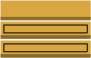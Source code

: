 <?xml version="1.0" encoding="UTF-8"?>
<dia:diagram xmlns:dia="http://www.lysator.liu.se/~alla/dia/">
  <dia:layer name="Fondo" visible="true" active="true">
    <dia:object type="Standard - Box" version="0" id="O0">
      <dia:attribute name="obj_pos">
        <dia:point val="0.271,1.096"/>
      </dia:attribute>
      <dia:attribute name="obj_bb">
        <dia:rectangle val="0.271,1.096;4.729,1.913"/>
      </dia:attribute>
      <dia:attribute name="elem_corner">
        <dia:point val="0.271,1.096"/>
      </dia:attribute>
      <dia:attribute name="elem_width">
        <dia:real val="4.457"/>
      </dia:attribute>
      <dia:attribute name="elem_height">
        <dia:real val="0.817"/>
      </dia:attribute>
      <dia:attribute name="border_width">
        <dia:real val="0"/>
      </dia:attribute>
      <dia:attribute name="border_color">
        <dia:color val="#d9a741"/>
      </dia:attribute>
      <dia:attribute name="inner_color">
        <dia:color val="#d9a741"/>
      </dia:attribute>
      <dia:attribute name="show_background">
        <dia:boolean val="true"/>
      </dia:attribute>
    </dia:object>
    <dia:object type="Standard - Box" version="0" id="O1">
      <dia:attribute name="obj_pos">
        <dia:point val="0.271,1.913"/>
      </dia:attribute>
      <dia:attribute name="obj_bb">
        <dia:rectangle val="0.271,1.913;4.729,2.038"/>
      </dia:attribute>
      <dia:attribute name="elem_corner">
        <dia:point val="0.271,1.913"/>
      </dia:attribute>
      <dia:attribute name="elem_width">
        <dia:real val="4.457"/>
      </dia:attribute>
      <dia:attribute name="elem_height">
        <dia:real val="0.125"/>
      </dia:attribute>
      <dia:attribute name="border_width">
        <dia:real val="0"/>
      </dia:attribute>
      <dia:attribute name="border_color">
        <dia:color val="#876929"/>
      </dia:attribute>
      <dia:attribute name="inner_color">
        <dia:color val="#876929"/>
      </dia:attribute>
      <dia:attribute name="show_background">
        <dia:boolean val="true"/>
      </dia:attribute>
    </dia:object>
    <dia:object type="Standard - Beziergon" version="0" id="O2">
      <dia:attribute name="obj_pos">
        <dia:point val="0.271,2.152"/>
      </dia:attribute>
      <dia:attribute name="obj_bb">
        <dia:rectangle val="0.271,2.152;4.729,2.834"/>
      </dia:attribute>
      <dia:attribute name="bez_points">
        <dia:point val="0.271,2.152"/>
        <dia:point val="4.729,2.152"/>
        <dia:point val="0.271,2.152"/>
        <dia:point val="4.729,2.152"/>
        <dia:point val="4.729,2.834"/>
        <dia:point val="4.729,2.152"/>
        <dia:point val="4.729,2.834"/>
        <dia:point val="0.271,2.834"/>
        <dia:point val="4.729,2.834"/>
        <dia:point val="0.271,2.834"/>
        <dia:point val="0.271,2.152"/>
        <dia:point val="0.271,2.834"/>
      </dia:attribute>
      <dia:attribute name="corner_types">
        <dia:enum val="1961817736"/>
        <dia:enum val="0"/>
        <dia:enum val="0"/>
        <dia:enum val="0"/>
        <dia:enum val="0"/>
      </dia:attribute>
      <dia:attribute name="line_color">
        <dia:color val="#d9a741"/>
      </dia:attribute>
      <dia:attribute name="line_width">
        <dia:real val="0"/>
      </dia:attribute>
      <dia:attribute name="inner_color">
        <dia:color val="#d9a741"/>
      </dia:attribute>
      <dia:attribute name="show_background">
        <dia:boolean val="true"/>
      </dia:attribute>
    </dia:object>
    <dia:object type="Standard - BezierLine" version="0" id="O3">
      <dia:attribute name="obj_pos">
        <dia:point val="4.584,2.69"/>
      </dia:attribute>
      <dia:attribute name="obj_bb">
        <dia:rectangle val="0.416,2.296;4.584,2.69"/>
      </dia:attribute>
      <dia:attribute name="bez_points">
        <dia:point val="4.584,2.69"/>
        <dia:point val="4.584,2.296"/>
        <dia:point val="4.584,2.69"/>
        <dia:point val="4.584,2.296"/>
        <dia:point val="0.416,2.296"/>
        <dia:point val="4.584,2.296"/>
        <dia:point val="0.416,2.296"/>
        <dia:point val="0.416,2.69"/>
        <dia:point val="0.416,2.296"/>
        <dia:point val="0.416,2.69"/>
        <dia:point val="4.584,2.69"/>
        <dia:point val="0.416,2.69"/>
        <dia:point val="4.584,2.69"/>
      </dia:attribute>
      <dia:attribute name="corner_types">
        <dia:enum val="0"/>
        <dia:enum val="0"/>
        <dia:enum val="0"/>
        <dia:enum val="0"/>
        <dia:enum val="0"/>
      </dia:attribute>
      <dia:attribute name="line_width">
        <dia:real val="0"/>
      </dia:attribute>
    </dia:object>
    <dia:object type="Standard - Box" version="0" id="O4">
      <dia:attribute name="obj_pos">
        <dia:point val="0.271,2.834"/>
      </dia:attribute>
      <dia:attribute name="obj_bb">
        <dia:rectangle val="0.271,2.834;4.729,2.959"/>
      </dia:attribute>
      <dia:attribute name="elem_corner">
        <dia:point val="0.271,2.834"/>
      </dia:attribute>
      <dia:attribute name="elem_width">
        <dia:real val="4.457"/>
      </dia:attribute>
      <dia:attribute name="elem_height">
        <dia:real val="0.126"/>
      </dia:attribute>
      <dia:attribute name="border_width">
        <dia:real val="0"/>
      </dia:attribute>
      <dia:attribute name="border_color">
        <dia:color val="#876929"/>
      </dia:attribute>
      <dia:attribute name="inner_color">
        <dia:color val="#876929"/>
      </dia:attribute>
      <dia:attribute name="show_background">
        <dia:boolean val="true"/>
      </dia:attribute>
    </dia:object>
    <dia:object type="Standard - Beziergon" version="0" id="O5">
      <dia:attribute name="obj_pos">
        <dia:point val="0.271,3.097"/>
      </dia:attribute>
      <dia:attribute name="obj_bb">
        <dia:rectangle val="0.271,3.097;4.729,3.779"/>
      </dia:attribute>
      <dia:attribute name="bez_points">
        <dia:point val="0.271,3.097"/>
        <dia:point val="4.729,3.097"/>
        <dia:point val="0.271,3.097"/>
        <dia:point val="4.729,3.097"/>
        <dia:point val="4.729,3.779"/>
        <dia:point val="4.729,3.097"/>
        <dia:point val="4.729,3.779"/>
        <dia:point val="0.271,3.779"/>
        <dia:point val="4.729,3.779"/>
        <dia:point val="0.271,3.779"/>
        <dia:point val="0.271,3.097"/>
        <dia:point val="0.271,3.779"/>
      </dia:attribute>
      <dia:attribute name="corner_types">
        <dia:enum val="1961817736"/>
        <dia:enum val="0"/>
        <dia:enum val="0"/>
        <dia:enum val="0"/>
        <dia:enum val="0"/>
      </dia:attribute>
      <dia:attribute name="line_color">
        <dia:color val="#d9a741"/>
      </dia:attribute>
      <dia:attribute name="line_width">
        <dia:real val="0"/>
      </dia:attribute>
      <dia:attribute name="inner_color">
        <dia:color val="#d9a741"/>
      </dia:attribute>
      <dia:attribute name="show_background">
        <dia:boolean val="true"/>
      </dia:attribute>
    </dia:object>
    <dia:object type="Standard - BezierLine" version="0" id="O6">
      <dia:attribute name="obj_pos">
        <dia:point val="4.584,3.634"/>
      </dia:attribute>
      <dia:attribute name="obj_bb">
        <dia:rectangle val="0.416,3.241;4.584,3.634"/>
      </dia:attribute>
      <dia:attribute name="bez_points">
        <dia:point val="4.584,3.634"/>
        <dia:point val="4.584,3.241"/>
        <dia:point val="4.584,3.634"/>
        <dia:point val="4.584,3.241"/>
        <dia:point val="0.416,3.241"/>
        <dia:point val="4.584,3.241"/>
        <dia:point val="0.416,3.241"/>
        <dia:point val="0.416,3.634"/>
        <dia:point val="0.416,3.241"/>
        <dia:point val="0.416,3.634"/>
        <dia:point val="4.584,3.634"/>
        <dia:point val="0.416,3.634"/>
        <dia:point val="4.584,3.634"/>
      </dia:attribute>
      <dia:attribute name="corner_types">
        <dia:enum val="0"/>
        <dia:enum val="0"/>
        <dia:enum val="0"/>
        <dia:enum val="0"/>
        <dia:enum val="0"/>
      </dia:attribute>
      <dia:attribute name="line_width">
        <dia:real val="0"/>
      </dia:attribute>
    </dia:object>
    <dia:object type="Standard - Box" version="0" id="O7">
      <dia:attribute name="obj_pos">
        <dia:point val="0.271,3.779"/>
      </dia:attribute>
      <dia:attribute name="obj_bb">
        <dia:rectangle val="0.271,3.779;4.729,3.904"/>
      </dia:attribute>
      <dia:attribute name="elem_corner">
        <dia:point val="0.271,3.779"/>
      </dia:attribute>
      <dia:attribute name="elem_width">
        <dia:real val="4.457"/>
      </dia:attribute>
      <dia:attribute name="elem_height">
        <dia:real val="0.125"/>
      </dia:attribute>
      <dia:attribute name="border_width">
        <dia:real val="0"/>
      </dia:attribute>
      <dia:attribute name="border_color">
        <dia:color val="#876929"/>
      </dia:attribute>
      <dia:attribute name="inner_color">
        <dia:color val="#876929"/>
      </dia:attribute>
      <dia:attribute name="show_background">
        <dia:boolean val="true"/>
      </dia:attribute>
    </dia:object>
  </dia:layer>
</dia:diagram>

